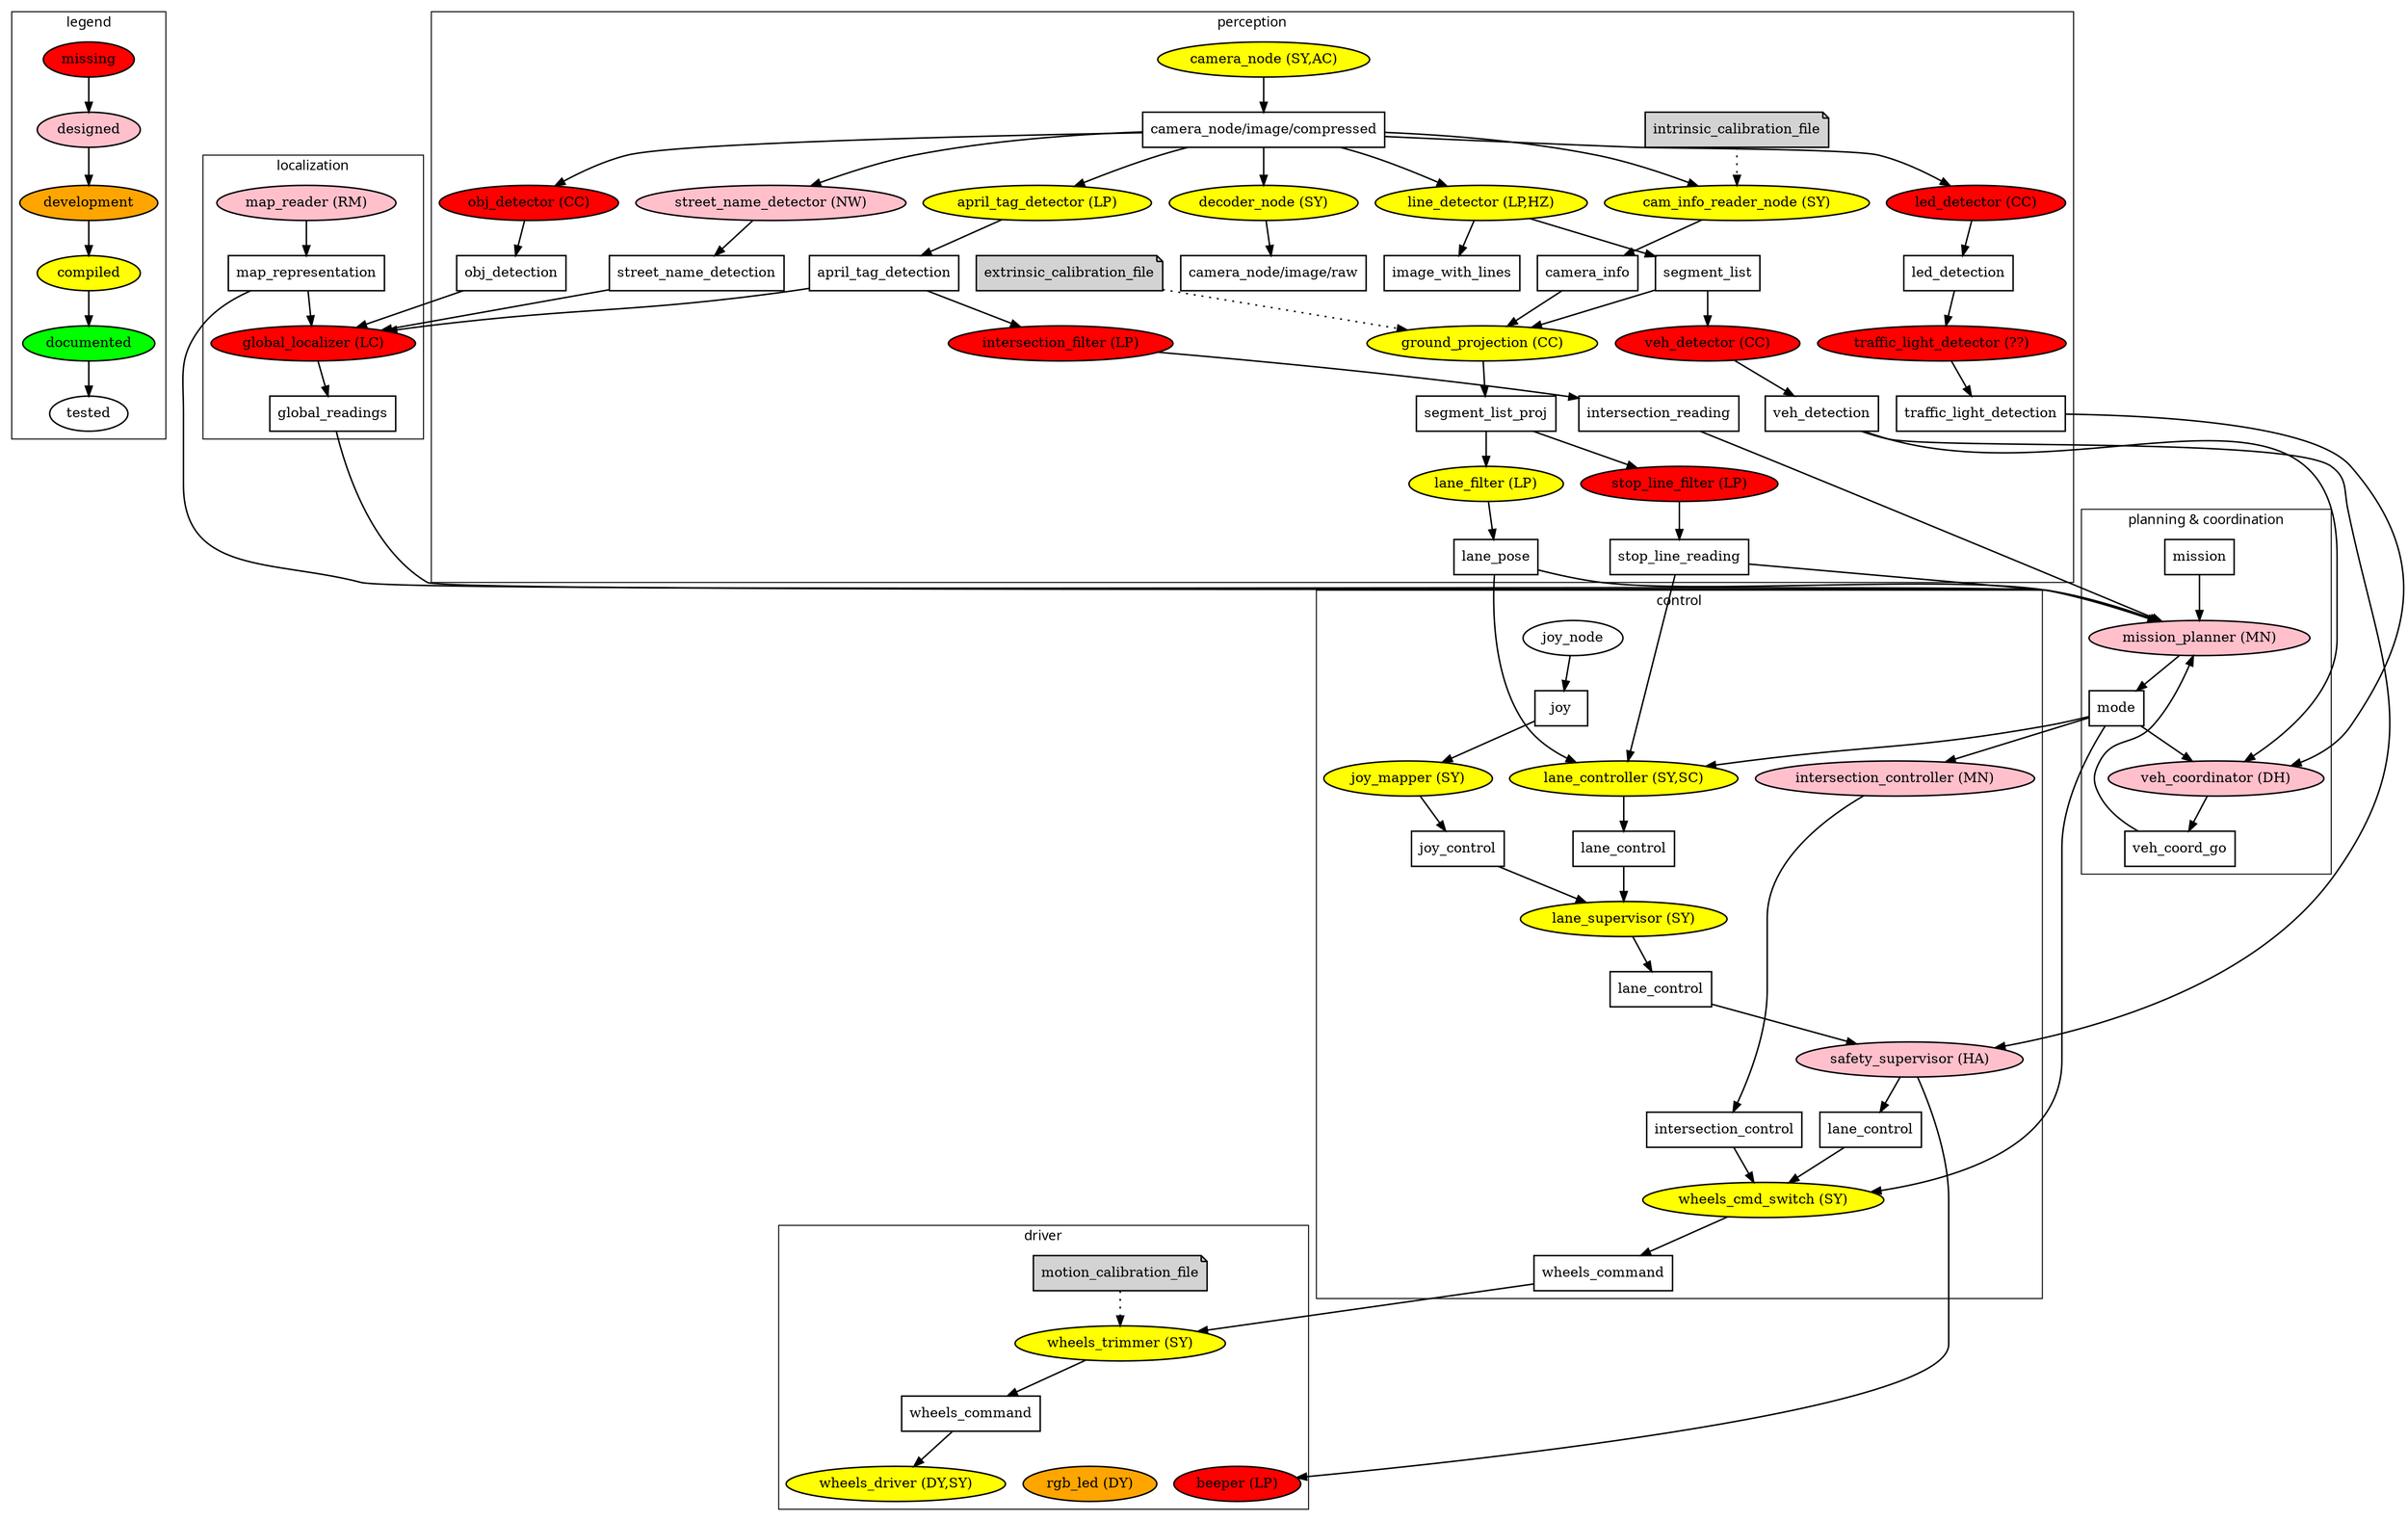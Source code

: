 digraph D {
	fontname="sans";

	edge [penwidth=1.5]
	node [penwidth=1.5]

	subgraph cluster_legend{
		label="legend"
		// ROS Topics
		//topic_name;
		// ROS Nodes
		node [shape=ellipse,fillcolor=white,style=filled];
		missing [label="missing", fillcolor=red];
		designed [label="designed", fillcolor=pink];
		development [label="development", fillcolor=orange];
		compiled [label="compiled", fillcolor=yellow];
		documented [label="documented", fillcolor=green];
		tested [label="tested", fillcolor=white];
		// Connection
		missing->designed->development->compiled->documented->tested;
		//node_name -> topic_name [label="publish"];
		//topic_name -> node_name [label="subscribe"];
	}


	// ==== Nodes Definition ==== //
	node [shape=ellipse,style=filled];
	subgraph node_missing{
		node [fillcolor=red];
		global_localizer[label="global_localizer (LC)"];
		intersection_filter[label="intersection_filter (LP)"];
		stop_line_filter[label="stop_line_filter (LP)"];
		led_detector[label="led_detector (CC)"];
		obj_detector[label="obj_detector (CC)"];
		beeper[label="beeper (LP)"];
		veh_detector[label="veh_detector (CC)"];
		traffic_light_detector[label="traffic_light_detector (??)"];
		//coordination_controller[label="coordination_controller (MN?)"];
	}
	subgraph node_designed{
		node [fillcolor=pink];
		intersection_controller[label="intersection_controller (MN)"];
		mission_planner[label="mission_planner (MN)"];
		street_name_detector[label="street_name_detector (NW)"];
		safety_supervisor[label="safety_supervisor (HA)"];
		map_reader[label="map_reader (RM)"];
		veh_coordinator[label="veh_coordinator (DH)"]
	}
	subgraph node_development{
		node [fillcolor=orange];
		rgb_led[label="rgb_led (DY)"];
	}
	subgraph node_compiled{
		node [fillcolor=yellow];
		wheels_driver[label="wheels_driver (DY,SY)"];
		wheels_cmd_switch[label="wheels_cmd_switch (SY)"]
		camera_node[label="camera_node (SY,AC)"];
		decoder_node[label="decoder_node (SY)"];
		cam_info_reader_node[label="cam_info_reader_node (SY)"];
		lane_controller[label="lane_controller (SY,SC)"];
		line_detector[label="line_detector (LP,HZ)"];
		april_tag_detector[label="april_tag_detector (LP)"];
		lane_supervisor[label="lane_supervisor (SY)"];
		joy_mapper[label="joy_mapper (SY)"];
		ground_projection[label="ground_projection (CC)"];
		wheels_trimmer[label="wheels_trimmer (SY)"];
		lane_filter[label="lane_filter (LP)"]; 
	}
	subgraph node_documented{
		node [fillcolor=green];
	}
	subgraph node_tested{
		node [fillcolor=white];
		joy_node[label="joy_node"];
		//image_proc;
	}

	// Nodes Definition
	node [shape=note,style=filled];
	subgraph files{
		motion_calibration_file;
		extrinsic_calibration_file;
		intrinsic_calibration_file;
	}

	//{rank=max; wheels_driver;beeper;rgb_led}
	//{rank=min; map_reader;joy_node;camera_node}

	//subgraph node_test {
		//node[shape=box,fillcolor=red];
		//street_name_detector;
		//joy_node;
		//joy_mapper;
	//}

	// Topics
	node [shape=box,style=filled,fillcolor=white];
	//{rank=same; mission; joy; map_representation;}
	map_representation;
	//img_low;
	//img_high;
	segment_list;
	segment_list_proj;
	image_with_lines;
	lane_pose; //LaneReading: y, phi, sigma_y, sigma_phi, status
	lane_control;
	lane_control_sup[label="lane_control"];
	lane_control_safe[label="lane_control"];
	april_tag_detection;
	led_detection;
	veh_detection;
	traffic_light_detection;
	intersection_reading;
	obj_detection;
	global_readings;
	stop_line_reading;
	mode;
	mission;
	joy_control;
	intersection_control;
	street_name_detection;
	veh_coord_go;
	wheels_command;
	wheels_command_switch[label="wheels_command"];
	//coordination_control;

	subgraph cluster_perception{
		label="perception"
		// Nodes
		camera_node;
		decoder_node;
		cam_info_reader_node;
		obj_detector;
		line_detector;
		lane_filter;
		april_tag_detector;
		april_tag_detection;
		led_detector;
		veh_detector;
		stop_line_filter;
		traffic_light_detector;
		intersection_filter;
		street_name_detector;
		ground_projection;

		// Files
		intrinsic_calibration_file;
		extrinsic_calibration_file;

		// Topics
		segment_list;
		segment_list_proj;
		//img_low;
		//img_high;
		april_tag_detection;
		lane_pose;
		image_with_lines;
		obj_detection;
		led_detection;
		veh_detection;
		stop_line_reading;
		traffic_light_detection;
		intersection_reading;
		street_name_detection;
		//img_low_rect;
		//img_high_rect;
		image_compressed[label="camera_node/image/compressed"];
		image_raw[label="camera_node/image/raw"];
		camera_info;
		//{rank=same; image_compressed;image_raw;camera_info}
		//{rank=same; extrinsic_calibration_file, ground_projection}
	}

	subgraph cluster_control{
		label="control"
		// Nodes
		joy_node;
		joy_mapper;
		lane_controller;
		intersection_controller;
		//coordination_controller;
		lane_supervisor;
		safety_supervisor;
		wheels_cmd_switch;
		// Topics
		joy_control;
		joy;
		lane_control;
		lane_control_sup;
		lane_control_safe;
		intersection_control;
		wheels_command_switch;
		//coordination_control;
		{rank=same; intersection_controller;lane_controller}
		{rank=same; lane_control_safe;intersection_control}
	}

	subgraph cluster_localization{
		label="localization"
		// Nodes
		map_reader;
		global_localizer;

		// Topics
		map_representation;
		global_readings;
	}

	subgraph cluster_planning{
		label="planning & coordination"
		// Nodes
		mission_planner;
		veh_coordinator;
		// Topics
		veh_coord_go;
		mission;
		mode;
	}

	subgraph cluster_driver{
		label="driver"
		// Nodes
		wheels_trimmer;
		wheels_driver;
		beeper;
		rgb_led;
		{rank=same; wheels_driver, beeper,rgb_led}
		// Files
		motion_calibration_file

		// Topics
		wheels_command;
	}


	// Connections
	//img_low->image_proc;
	//img_high->image_proc;
	//image_proc->img_low_rect;
	//image_proc->img_high_rect;

	//camera_node->camera_info;
	camera_node->image_compressed;
	intrinsic_calibration_file->cam_info_reader_node[style="dotted"];
	//cam_info_reader_node->image_compressed[dir=back];
	image_compressed->cam_info_reader_node;
	cam_info_reader_node->camera_info;
	//image_compressed->img_downsampler;
	//img_downsampler->img_high;
	//img_downsampler->img_low;


	image_compressed->line_detector;
	image_compressed->led_detector;
	//decoder_node->image_compressed [dir=back];
	image_compressed->decoder_node;
	decoder_node->image_raw;


	image_compressed->april_tag_detector;
	image_compressed->obj_detector;
	image_compressed->street_name_detector;
	street_name_detector->street_name_detection;

	led_detector->led_detection;
	//led_detection->veh_detector;
	led_detection->traffic_light_detector;
	
	segment_list->veh_detector;
	veh_detector->veh_detection;
	traffic_light_detector->traffic_light_detection;
	
	intersection_filter->intersection_reading;
	
	line_detector->segment_list #[label="SegmentList.msg"];
	line_detector->image_with_lines #[label="sensor_msgs/Image.msg"]
	
	segment_list_proj->stop_line_filter;
	segment_list_proj->lane_filter;

	lane_filter->lane_pose #[label="LaneReading.msg"];
	lane_pose->lane_controller #[label="LaneReading.msg"];
	lane_pose->mission_planner;

	stop_line_filter->stop_line_reading;
	stop_line_reading->lane_controller;
	stop_line_reading->mission_planner;
	
	obj_detector->obj_detection;
	obj_detection->global_localizer;
	street_name_detection->global_localizer;
	april_tag_detector->april_tag_detection;
	april_tag_detection->intersection_filter;
	april_tag_detection->global_localizer;
	global_localizer->global_readings;
	
	map_reader -> map_representation;
	map_representation->global_localizer;
	map_representation->mission_planner;
	
	joy_node->joy->joy_mapper->joy_control;
	joy_control-> lane_supervisor #[label="CarControl.msg"];
	lane_controller->lane_control;
	lane_control-> lane_supervisor #[label="CarControl.msg"];
	lane_supervisor-> lane_control_sup;
	lane_control_sup->safety_supervisor;
	safety_supervisor->lane_control_safe;
	safety_supervisor->beeper;
	
	//intersection_reading->intersection_controller;
	intersection_reading->mission_planner;
	//traffic_light_detection->intersection_controller;

	veh_detection->safety_supervisor;
	intersection_controller->intersection_control;
	global_readings->mission_planner;
	mission_planner->mode;
	mission->mission_planner;

	extrinsic_calibration_file->ground_projection[style="dotted"];
	camera_info->ground_projection;
	segment_list->ground_projection;
	ground_projection->segment_list_proj;

	//obj_detection->veh_coordinator;
	veh_detection->veh_coordinator;
	traffic_light_detection->veh_coordinator;
	//veh_coord_go->mission_planner;
	//veh_coord_go->veh_coordinator [dir=back];
	veh_coordinator->veh_coord_go;
	//mission_planner->veh_coord_go [dir=back];
	veh_coord_go->mission_planner;

	mode->veh_coordinator;
	mode->lane_controller;
	mode->intersection_controller;
	//mode->coordination_controller;

	//coordination_controller->coordination_control;
	//coordination_control->wheels_cmd_switch;
	mode->wheels_cmd_switch;
	wheels_cmd_switch->wheels_command_switch;
	wheels_command_switch->wheels_trimmer;
	motion_calibration_file->wheels_trimmer[style="dotted"]
	wheels_trimmer->wheels_command;
	lane_control_safe->wheels_cmd_switch;
	intersection_control->wheels_cmd_switch;
	wheels_command->wheels_driver;

	//TODO annotate msg type.
}